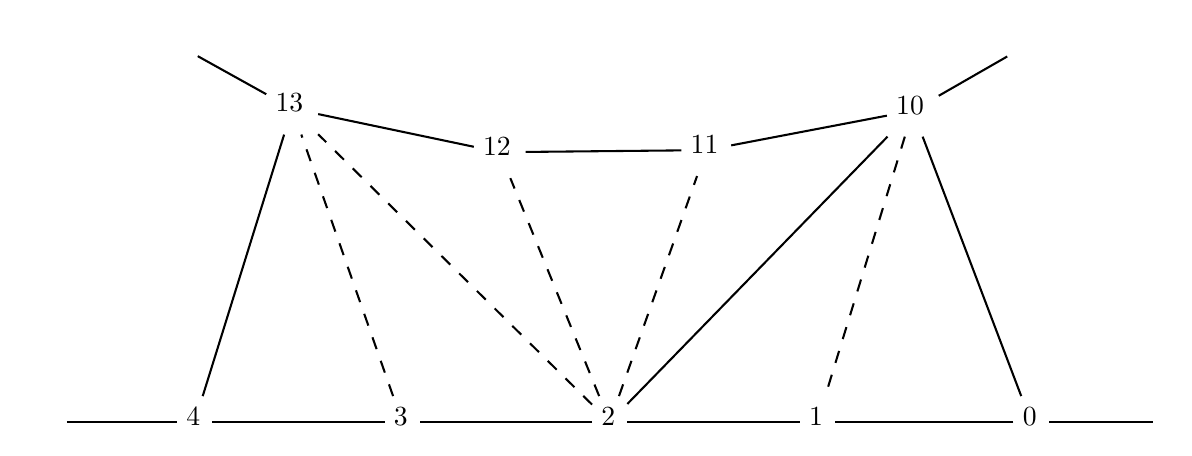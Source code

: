 

\tikzset{every picture/.style={line width=0.75pt}} %set default line width to 0.75pt        

\begin{tikzpicture}[x=0.75pt,y=0.75pt,yscale=-1,xscale=1]
%uncomment if require: \path (0,300); %set diagram left start at 0, and has height of 300


% Text Node
\draw (98,192) node [anchor=north west][inner sep=0.75pt]   [align=left] {4};
% Text Node
\draw (198,192) node [anchor=north west][inner sep=0.75pt]   [align=left] {3};
% Text Node
\draw (298,192) node [anchor=north west][inner sep=0.75pt]   [align=left] {2};
% Text Node
\draw (398,192) node [anchor=north west][inner sep=0.75pt]   [align=left] {1};
% Text Node
\draw (501,192) node [anchor=north west][inner sep=0.75pt]   [align=left] {0};
% Text Node
\draw (141,41) node [anchor=north west][inner sep=0.75pt]   [align=left] {13};
% Text Node
\draw (241,62) node [anchor=north west][inner sep=0.75pt]   [align=left] {12};
% Text Node
\draw (341,61) node [anchor=north west][inner sep=0.75pt]   [align=left] {11};
% Text Node
\draw (440,42) node [anchor=north west][inner sep=0.75pt]   [align=left] {10};
% Text Node
\draw (91,11) node [anchor=north west][inner sep=0.75pt]   [align=left] {};
% Text Node
\draw (498,11) node [anchor=north west][inner sep=0.75pt]   [align=left] {};
% Text Node
\draw (28,192) node [anchor=north west][inner sep=0.75pt]   [align=left] {};
% Text Node
\draw (568,192) node [anchor=north west][inner sep=0.75pt]   [align=left] {};
% Connection
\draw    (501.75,188) -- (454.25,63) ;
% Connection
\draw    (498,200.5) -- (412,200.5) ;
% Connection
\draw    (395,200.5) -- (312,200.5) ;
% Connection
\draw    (295,200.5) -- (212,200.5) ;
% Connection
\draw    (195,200.5) -- (112,200.5) ;
% Connection
\draw    (437,52.89) -- (362,67.21) ;
% Connection
\draw    (338,69.62) -- (263,70.37) ;
% Connection
\draw    (238,67.88) -- (163,52.13) ;
% Connection
\draw    (437.33,63) -- (312,191.77) ;
% Connection
\draw    (146.61,62) -- (107.39,188) ;
% Connection
\draw    (138,42.56) -- (105,24.22) ;
% Connection
\draw    (462,43.32) -- (495,24.38) ;
% Connection
\draw    (565,200.5) -- (515,200.5) ;
% Connection
\draw    (42,200.5) -- (95,200.5) ;
% Connection
\draw  [dash pattern={on 4.5pt off 4.5pt}]  (445.67,63) -- (407.33,188) ;
% Connection
\draw  [dash pattern={on 4.5pt off 4.5pt}]  (307.94,188) -- (345.56,82) ;
% Connection
\draw  [dash pattern={on 4.5pt off 4.5pt}]  (298.4,188) -- (255.6,83) ;
% Connection
\draw  [dash pattern={on 4.5pt off 4.5pt}]  (295,192.11) -- (163,61.84) ;
% Connection
\draw  [dash pattern={on 4.5pt off 4.5pt}]  (199.11,188) -- (154.89,62) ;

\end{tikzpicture}
